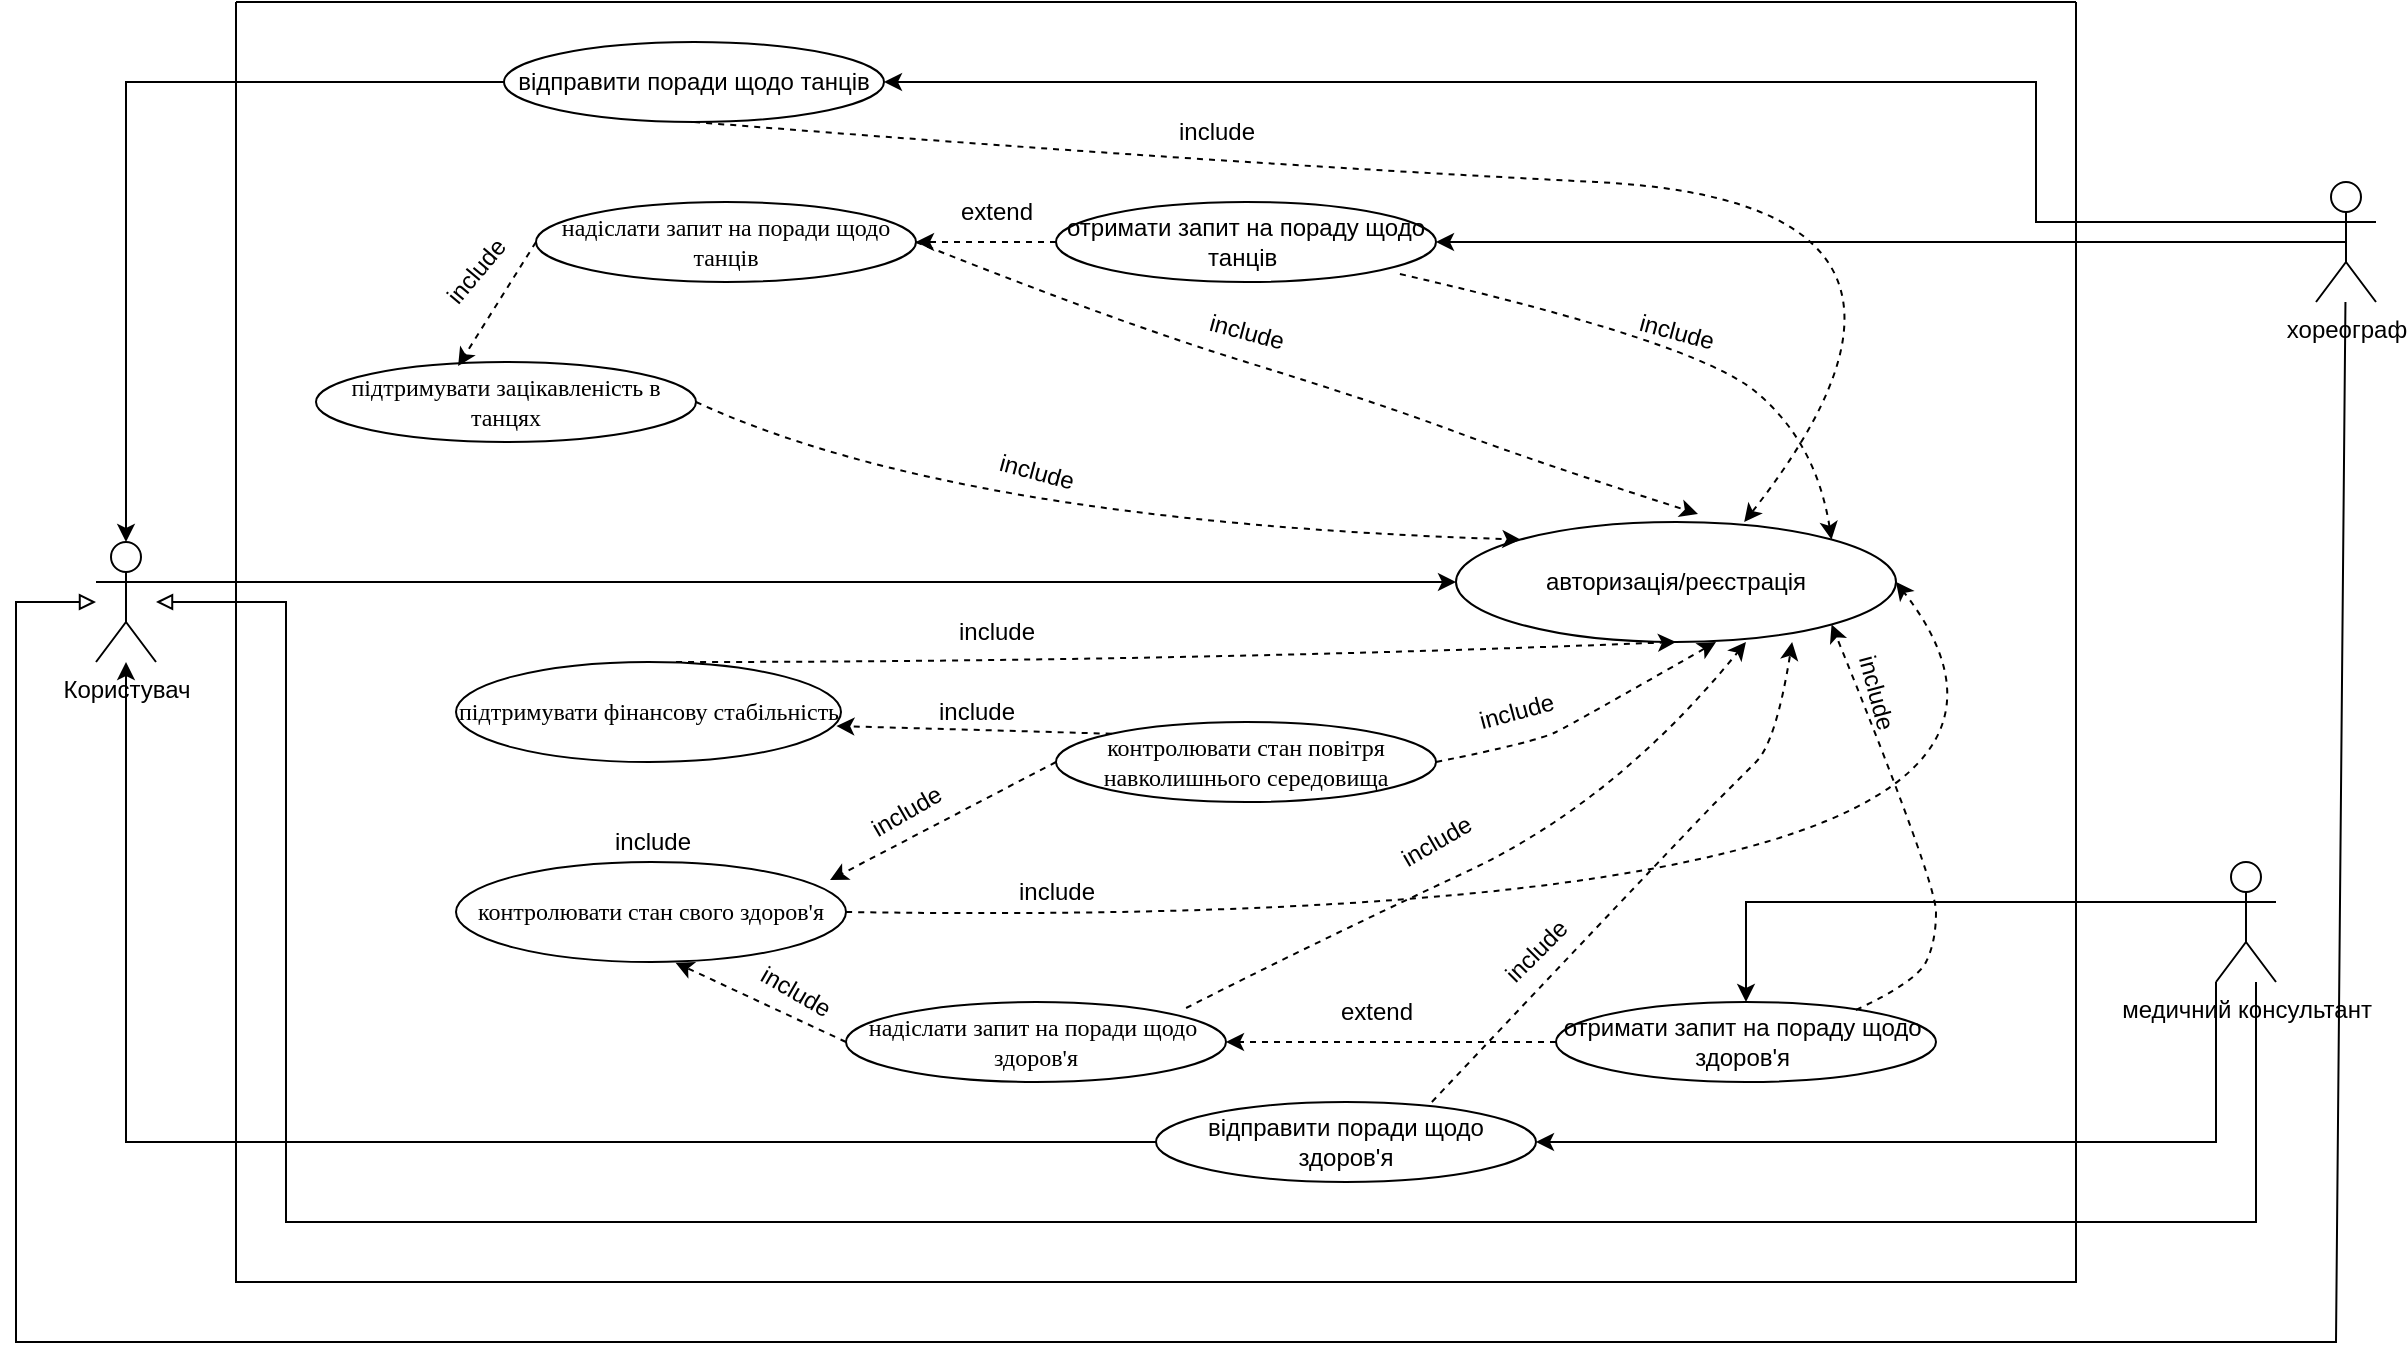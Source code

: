 <mxfile version="21.7.5" type="device">
  <diagram name="Страница — 1" id="wS0a-E_ivv_yOe_8BlFn">
    <mxGraphModel dx="1674" dy="844" grid="1" gridSize="10" guides="1" tooltips="1" connect="1" arrows="1" fold="1" page="1" pageScale="1" pageWidth="827" pageHeight="1169" math="0" shadow="0">
      <root>
        <mxCell id="0" />
        <mxCell id="1" parent="0" />
        <mxCell id="2eg3K3dL9aRTkdR5wC7p-9" style="edgeStyle=orthogonalEdgeStyle;rounded=0;orthogonalLoop=1;jettySize=auto;html=1;exitX=1;exitY=0.333;exitDx=0;exitDy=0;exitPerimeter=0;" edge="1" parent="1" source="iGe3nFgzR7R-XXRQcmDe-5" target="2eg3K3dL9aRTkdR5wC7p-2">
          <mxGeometry relative="1" as="geometry">
            <Array as="points">
              <mxPoint x="190" y="440" />
            </Array>
          </mxGeometry>
        </mxCell>
        <mxCell id="iGe3nFgzR7R-XXRQcmDe-5" value="Користувач" style="shape=umlActor;verticalLabelPosition=bottom;verticalAlign=top;html=1;outlineConnect=0;" parent="1" vertex="1">
          <mxGeometry x="80" y="420" width="30" height="60" as="geometry" />
        </mxCell>
        <mxCell id="iGe3nFgzR7R-XXRQcmDe-6" value="підтримувати зацікавленість в танцях" style="ellipse;whiteSpace=wrap;html=1;fontFamily=Times New Roman;" parent="1" vertex="1">
          <mxGeometry x="190" y="330" width="190" height="40" as="geometry" />
        </mxCell>
        <mxCell id="iGe3nFgzR7R-XXRQcmDe-7" value="підтримувати фінансову стабільність" style="ellipse;whiteSpace=wrap;html=1;fontFamily=Times New Roman;" parent="1" vertex="1">
          <mxGeometry x="260" y="480" width="192.5" height="50" as="geometry" />
        </mxCell>
        <mxCell id="iGe3nFgzR7R-XXRQcmDe-8" value="контролювати стан свого здоров&#39;я" style="ellipse;whiteSpace=wrap;html=1;fontFamily=Times New Roman;" parent="1" vertex="1">
          <mxGeometry x="260" y="580" width="195" height="50" as="geometry" />
        </mxCell>
        <mxCell id="iGe3nFgzR7R-XXRQcmDe-9" value="контролювати стан повітря навколишнього середовища" style="ellipse;whiteSpace=wrap;html=1;fontFamily=Times New Roman;" parent="1" vertex="1">
          <mxGeometry x="560" y="510" width="190" height="40" as="geometry" />
        </mxCell>
        <mxCell id="iGe3nFgzR7R-XXRQcmDe-11" value="" style="endArrow=classic;html=1;rounded=0;exitX=0;exitY=0.5;exitDx=0;exitDy=0;dashed=1;entryX=0.959;entryY=0.18;entryDx=0;entryDy=0;entryPerimeter=0;" parent="1" source="iGe3nFgzR7R-XXRQcmDe-9" target="iGe3nFgzR7R-XXRQcmDe-8" edge="1">
          <mxGeometry width="50" height="50" relative="1" as="geometry">
            <mxPoint x="370" y="520" as="sourcePoint" />
            <mxPoint x="480" y="540" as="targetPoint" />
          </mxGeometry>
        </mxCell>
        <mxCell id="iGe3nFgzR7R-XXRQcmDe-12" value="include" style="text;html=1;align=center;verticalAlign=middle;resizable=0;points=[];autosize=1;strokeColor=none;fillColor=none;rotation=-30;" parent="1" vertex="1">
          <mxGeometry x="455" y="540" width="60" height="30" as="geometry" />
        </mxCell>
        <mxCell id="iXEXV5dfRXbn2MsEbvl3-5" style="edgeStyle=orthogonalEdgeStyle;rounded=0;orthogonalLoop=1;jettySize=auto;html=1;exitX=0;exitY=0.333;exitDx=0;exitDy=0;exitPerimeter=0;entryX=1;entryY=0.5;entryDx=0;entryDy=0;" parent="1" source="iGe3nFgzR7R-XXRQcmDe-13" target="iXEXV5dfRXbn2MsEbvl3-4" edge="1">
          <mxGeometry relative="1" as="geometry">
            <Array as="points">
              <mxPoint x="1050" y="190" />
            </Array>
          </mxGeometry>
        </mxCell>
        <mxCell id="iXEXV5dfRXbn2MsEbvl3-7" style="edgeStyle=orthogonalEdgeStyle;rounded=0;orthogonalLoop=1;jettySize=auto;html=1;exitX=0.5;exitY=0.5;exitDx=0;exitDy=0;exitPerimeter=0;entryX=1;entryY=0.5;entryDx=0;entryDy=0;" parent="1" source="iGe3nFgzR7R-XXRQcmDe-13" target="M6Eo8TPsQsGoYirGPoDh-15" edge="1">
          <mxGeometry relative="1" as="geometry">
            <Array as="points">
              <mxPoint x="1065" y="270" />
            </Array>
          </mxGeometry>
        </mxCell>
        <mxCell id="iGe3nFgzR7R-XXRQcmDe-13" value="хореограф" style="shape=umlActor;verticalLabelPosition=bottom;verticalAlign=top;html=1;outlineConnect=0;" parent="1" vertex="1">
          <mxGeometry x="1190" y="240" width="30" height="60" as="geometry" />
        </mxCell>
        <mxCell id="iGe3nFgzR7R-XXRQcmDe-17" value="надіслати запит на поради щодо танців" style="ellipse;whiteSpace=wrap;html=1;fontFamily=Times New Roman;" parent="1" vertex="1">
          <mxGeometry x="300" y="250" width="190" height="40" as="geometry" />
        </mxCell>
        <mxCell id="iGe3nFgzR7R-XXRQcmDe-23" value="надіслати запит на поради щодо&amp;nbsp; здоров&#39;я" style="ellipse;whiteSpace=wrap;html=1;fontFamily=Times New Roman;" parent="1" vertex="1">
          <mxGeometry x="455" y="650" width="190" height="40" as="geometry" />
        </mxCell>
        <mxCell id="iGe3nFgzR7R-XXRQcmDe-24" value="include" style="text;html=1;align=center;verticalAlign=middle;resizable=0;points=[];autosize=1;strokeColor=none;fillColor=none;rotation=0;" parent="1" vertex="1">
          <mxGeometry x="490" y="490" width="60" height="30" as="geometry" />
        </mxCell>
        <mxCell id="iGe3nFgzR7R-XXRQcmDe-27" value="" style="endArrow=classic;html=1;rounded=0;exitX=0;exitY=0;exitDx=0;exitDy=0;entryX=0.988;entryY=0.64;entryDx=0;entryDy=0;entryPerimeter=0;dashed=1;" parent="1" source="iGe3nFgzR7R-XXRQcmDe-9" target="iGe3nFgzR7R-XXRQcmDe-7" edge="1">
          <mxGeometry width="50" height="50" relative="1" as="geometry">
            <mxPoint x="450" y="520" as="sourcePoint" />
            <mxPoint x="500" y="470" as="targetPoint" />
            <Array as="points" />
          </mxGeometry>
        </mxCell>
        <mxCell id="iGe3nFgzR7R-XXRQcmDe-28" value="include" style="text;html=1;align=center;verticalAlign=middle;resizable=0;points=[];autosize=1;strokeColor=none;fillColor=none;rotation=0;" parent="1" vertex="1">
          <mxGeometry x="327.5" y="555" width="60" height="30" as="geometry" />
        </mxCell>
        <mxCell id="iGe3nFgzR7R-XXRQcmDe-31" value="" style="endArrow=block;html=1;rounded=0;endFill=0;" parent="1" source="iGe3nFgzR7R-XXRQcmDe-13" target="iGe3nFgzR7R-XXRQcmDe-5" edge="1">
          <mxGeometry width="50" height="50" relative="1" as="geometry">
            <mxPoint x="450" y="500" as="sourcePoint" />
            <mxPoint x="30" y="420" as="targetPoint" />
            <Array as="points">
              <mxPoint x="1200" y="820" />
              <mxPoint x="1070" y="820" />
              <mxPoint x="810" y="820" />
              <mxPoint x="480" y="820" />
              <mxPoint x="310" y="820" />
              <mxPoint x="190" y="820" />
              <mxPoint x="40" y="820" />
              <mxPoint x="40" y="590" />
              <mxPoint x="40" y="450" />
            </Array>
          </mxGeometry>
        </mxCell>
        <mxCell id="M6Eo8TPsQsGoYirGPoDh-3" value="" style="endArrow=classic;html=1;rounded=0;exitX=0;exitY=0.5;exitDx=0;exitDy=0;entryX=0.374;entryY=0.05;entryDx=0;entryDy=0;dashed=1;entryPerimeter=0;" parent="1" source="iGe3nFgzR7R-XXRQcmDe-17" target="iGe3nFgzR7R-XXRQcmDe-6" edge="1">
          <mxGeometry width="50" height="50" relative="1" as="geometry">
            <mxPoint x="550" y="517" as="sourcePoint" />
            <mxPoint x="492" y="551" as="targetPoint" />
          </mxGeometry>
        </mxCell>
        <mxCell id="M6Eo8TPsQsGoYirGPoDh-4" value="include" style="text;html=1;align=center;verticalAlign=middle;resizable=0;points=[];autosize=1;strokeColor=none;fillColor=none;rotation=-50;" parent="1" vertex="1">
          <mxGeometry x="240" y="270" width="60" height="30" as="geometry" />
        </mxCell>
        <mxCell id="M6Eo8TPsQsGoYirGPoDh-12" style="edgeStyle=orthogonalEdgeStyle;rounded=0;orthogonalLoop=1;jettySize=auto;html=1;endArrow=block;endFill=0;" parent="1" source="M6Eo8TPsQsGoYirGPoDh-6" target="iGe3nFgzR7R-XXRQcmDe-5" edge="1">
          <mxGeometry relative="1" as="geometry">
            <Array as="points">
              <mxPoint x="1160" y="760" />
              <mxPoint x="175" y="760" />
            </Array>
          </mxGeometry>
        </mxCell>
        <mxCell id="iXEXV5dfRXbn2MsEbvl3-2" style="edgeStyle=orthogonalEdgeStyle;rounded=0;orthogonalLoop=1;jettySize=auto;html=1;exitX=0;exitY=1;exitDx=0;exitDy=0;exitPerimeter=0;entryX=1;entryY=0.5;entryDx=0;entryDy=0;" parent="1" source="M6Eo8TPsQsGoYirGPoDh-6" target="2eg3K3dL9aRTkdR5wC7p-1" edge="1">
          <mxGeometry relative="1" as="geometry">
            <Array as="points">
              <mxPoint x="1140" y="720" />
            </Array>
            <mxPoint x="450" y="690" as="targetPoint" />
          </mxGeometry>
        </mxCell>
        <mxCell id="2eg3K3dL9aRTkdR5wC7p-24" style="edgeStyle=orthogonalEdgeStyle;rounded=0;orthogonalLoop=1;jettySize=auto;html=1;exitX=0;exitY=0.333;exitDx=0;exitDy=0;exitPerimeter=0;entryX=0.5;entryY=0;entryDx=0;entryDy=0;" edge="1" parent="1" source="M6Eo8TPsQsGoYirGPoDh-6" target="M6Eo8TPsQsGoYirGPoDh-14">
          <mxGeometry relative="1" as="geometry" />
        </mxCell>
        <mxCell id="M6Eo8TPsQsGoYirGPoDh-6" value="медичний консультант" style="shape=umlActor;verticalLabelPosition=bottom;verticalAlign=top;html=1;outlineConnect=0;" parent="1" vertex="1">
          <mxGeometry x="1140" y="580" width="30" height="60" as="geometry" />
        </mxCell>
        <mxCell id="M6Eo8TPsQsGoYirGPoDh-7" value="" style="endArrow=classic;html=1;rounded=0;exitX=0;exitY=0.5;exitDx=0;exitDy=0;entryX=0.563;entryY=1.007;entryDx=0;entryDy=0;entryPerimeter=0;dashed=1;" parent="1" source="iGe3nFgzR7R-XXRQcmDe-23" target="iGe3nFgzR7R-XXRQcmDe-8" edge="1">
          <mxGeometry width="50" height="50" relative="1" as="geometry">
            <mxPoint x="582" y="479" as="sourcePoint" />
            <mxPoint x="489" y="492" as="targetPoint" />
            <Array as="points" />
          </mxGeometry>
        </mxCell>
        <mxCell id="M6Eo8TPsQsGoYirGPoDh-14" value="отримати запит на пораду щодо&amp;nbsp;&lt;br&gt;здоров&#39;я&amp;nbsp;" style="ellipse;whiteSpace=wrap;html=1;" parent="1" vertex="1">
          <mxGeometry x="810" y="650" width="190" height="40" as="geometry" />
        </mxCell>
        <mxCell id="M6Eo8TPsQsGoYirGPoDh-15" value="отримати запит на пораду щодо танців&amp;nbsp;" style="ellipse;whiteSpace=wrap;html=1;" parent="1" vertex="1">
          <mxGeometry x="560" y="250" width="190" height="40" as="geometry" />
        </mxCell>
        <mxCell id="M6Eo8TPsQsGoYirGPoDh-18" value="extend" style="text;html=1;align=center;verticalAlign=middle;resizable=0;points=[];autosize=1;strokeColor=none;fillColor=none;rotation=0;" parent="1" vertex="1">
          <mxGeometry x="500" y="240" width="60" height="30" as="geometry" />
        </mxCell>
        <mxCell id="M6Eo8TPsQsGoYirGPoDh-22" value="extend" style="text;html=1;align=center;verticalAlign=middle;resizable=0;points=[];autosize=1;strokeColor=none;fillColor=none;rotation=0;" parent="1" vertex="1">
          <mxGeometry x="690" y="640" width="60" height="30" as="geometry" />
        </mxCell>
        <mxCell id="M6Eo8TPsQsGoYirGPoDh-24" value="" style="endArrow=classic;html=1;rounded=0;exitX=0;exitY=0.5;exitDx=0;exitDy=0;entryX=1;entryY=0.5;entryDx=0;entryDy=0;dashed=1;" parent="1" source="M6Eo8TPsQsGoYirGPoDh-15" target="iGe3nFgzR7R-XXRQcmDe-17" edge="1">
          <mxGeometry width="50" height="50" relative="1" as="geometry">
            <mxPoint x="500" y="345" as="sourcePoint" />
            <mxPoint x="550" y="360" as="targetPoint" />
            <Array as="points" />
          </mxGeometry>
        </mxCell>
        <mxCell id="M6Eo8TPsQsGoYirGPoDh-25" value="" style="endArrow=classic;html=1;rounded=0;exitX=0;exitY=0.5;exitDx=0;exitDy=0;entryX=1;entryY=0.5;entryDx=0;entryDy=0;dashed=1;" parent="1" source="M6Eo8TPsQsGoYirGPoDh-14" target="iGe3nFgzR7R-XXRQcmDe-23" edge="1">
          <mxGeometry width="50" height="50" relative="1" as="geometry">
            <mxPoint x="510" y="355" as="sourcePoint" />
            <mxPoint x="560" y="370" as="targetPoint" />
            <Array as="points" />
          </mxGeometry>
        </mxCell>
        <mxCell id="iXEXV5dfRXbn2MsEbvl3-3" style="edgeStyle=orthogonalEdgeStyle;rounded=0;orthogonalLoop=1;jettySize=auto;html=1;exitX=0;exitY=0.5;exitDx=0;exitDy=0;" parent="1" source="2eg3K3dL9aRTkdR5wC7p-1" target="iGe3nFgzR7R-XXRQcmDe-5" edge="1">
          <mxGeometry relative="1" as="geometry">
            <mxPoint x="210" y="510" as="targetPoint" />
            <Array as="points">
              <mxPoint x="95" y="720" />
            </Array>
            <mxPoint x="260" y="690" as="sourcePoint" />
          </mxGeometry>
        </mxCell>
        <mxCell id="iXEXV5dfRXbn2MsEbvl3-6" style="edgeStyle=orthogonalEdgeStyle;rounded=0;orthogonalLoop=1;jettySize=auto;html=1;entryX=0.5;entryY=0;entryDx=0;entryDy=0;entryPerimeter=0;" parent="1" source="iXEXV5dfRXbn2MsEbvl3-4" target="iGe3nFgzR7R-XXRQcmDe-5" edge="1">
          <mxGeometry relative="1" as="geometry" />
        </mxCell>
        <mxCell id="iXEXV5dfRXbn2MsEbvl3-4" value="відправити поради щодо танців" style="ellipse;whiteSpace=wrap;html=1;" parent="1" vertex="1">
          <mxGeometry x="284" y="170" width="190" height="40" as="geometry" />
        </mxCell>
        <mxCell id="2eg3K3dL9aRTkdR5wC7p-1" value="відправити поради щодо здоров&#39;я" style="ellipse;whiteSpace=wrap;html=1;" vertex="1" parent="1">
          <mxGeometry x="610" y="700" width="190" height="40" as="geometry" />
        </mxCell>
        <mxCell id="2eg3K3dL9aRTkdR5wC7p-2" value="авторизація/реєстрація" style="ellipse;whiteSpace=wrap;html=1;" vertex="1" parent="1">
          <mxGeometry x="760" y="410" width="220" height="60" as="geometry" />
        </mxCell>
        <mxCell id="2eg3K3dL9aRTkdR5wC7p-7" value="" style="curved=1;endArrow=classic;html=1;rounded=0;exitX=1;exitY=0.5;exitDx=0;exitDy=0;entryX=0.55;entryY=-0.067;entryDx=0;entryDy=0;entryPerimeter=0;dashed=1;" edge="1" parent="1" source="iGe3nFgzR7R-XXRQcmDe-17" target="2eg3K3dL9aRTkdR5wC7p-2">
          <mxGeometry width="50" height="50" relative="1" as="geometry">
            <mxPoint x="540" y="450" as="sourcePoint" />
            <mxPoint x="590" y="400" as="targetPoint" />
            <Array as="points">
              <mxPoint x="590" y="310" />
              <mxPoint x="720" y="350" />
              <mxPoint x="800" y="380" />
            </Array>
          </mxGeometry>
        </mxCell>
        <mxCell id="2eg3K3dL9aRTkdR5wC7p-8" value="include" style="text;html=1;align=center;verticalAlign=middle;resizable=0;points=[];autosize=1;strokeColor=none;fillColor=none;rotation=15;" vertex="1" parent="1">
          <mxGeometry x="625" y="300" width="60" height="30" as="geometry" />
        </mxCell>
        <mxCell id="2eg3K3dL9aRTkdR5wC7p-10" value="" style="curved=1;endArrow=classic;html=1;rounded=0;exitX=1;exitY=0.5;exitDx=0;exitDy=0;entryX=0;entryY=0;entryDx=0;entryDy=0;dashed=1;" edge="1" parent="1" source="iGe3nFgzR7R-XXRQcmDe-6" target="2eg3K3dL9aRTkdR5wC7p-2">
          <mxGeometry width="50" height="50" relative="1" as="geometry">
            <mxPoint x="540" y="450" as="sourcePoint" />
            <mxPoint x="590" y="400" as="targetPoint" />
            <Array as="points">
              <mxPoint x="510" y="410" />
            </Array>
          </mxGeometry>
        </mxCell>
        <mxCell id="2eg3K3dL9aRTkdR5wC7p-11" value="include" style="text;html=1;align=center;verticalAlign=middle;resizable=0;points=[];autosize=1;strokeColor=none;fillColor=none;rotation=15;" vertex="1" parent="1">
          <mxGeometry x="520" y="370" width="60" height="30" as="geometry" />
        </mxCell>
        <mxCell id="2eg3K3dL9aRTkdR5wC7p-15" value="" style="curved=1;endArrow=classic;html=1;rounded=0;entryX=0.5;entryY=1;entryDx=0;entryDy=0;dashed=1;" edge="1" parent="1" target="2eg3K3dL9aRTkdR5wC7p-2">
          <mxGeometry width="50" height="50" relative="1" as="geometry">
            <mxPoint x="370" y="480" as="sourcePoint" />
            <mxPoint x="620" y="490" as="targetPoint" />
            <Array as="points">
              <mxPoint x="620" y="480" />
            </Array>
          </mxGeometry>
        </mxCell>
        <mxCell id="2eg3K3dL9aRTkdR5wC7p-16" value="include" style="text;html=1;align=center;verticalAlign=middle;resizable=0;points=[];autosize=1;strokeColor=none;fillColor=none;rotation=0;" vertex="1" parent="1">
          <mxGeometry x="500" y="450" width="60" height="30" as="geometry" />
        </mxCell>
        <mxCell id="2eg3K3dL9aRTkdR5wC7p-18" value="" style="curved=1;endArrow=classic;html=1;rounded=0;exitX=0.895;exitY=0.075;exitDx=0;exitDy=0;exitPerimeter=0;entryX=0.659;entryY=1;entryDx=0;entryDy=0;entryPerimeter=0;dashed=1;" edge="1" parent="1" source="iGe3nFgzR7R-XXRQcmDe-23" target="2eg3K3dL9aRTkdR5wC7p-2">
          <mxGeometry width="50" height="50" relative="1" as="geometry">
            <mxPoint x="478.745" y="559" as="sourcePoint" />
            <mxPoint x="755.77" y="472.5" as="targetPoint" />
            <Array as="points">
              <mxPoint x="690" y="620" />
              <mxPoint x="840" y="550" />
            </Array>
          </mxGeometry>
        </mxCell>
        <mxCell id="2eg3K3dL9aRTkdR5wC7p-19" value="include" style="text;html=1;align=center;verticalAlign=middle;resizable=0;points=[];autosize=1;strokeColor=none;fillColor=none;rotation=0;" vertex="1" parent="1">
          <mxGeometry x="530" y="580" width="60" height="30" as="geometry" />
        </mxCell>
        <mxCell id="2eg3K3dL9aRTkdR5wC7p-20" value="" style="curved=1;endArrow=classic;html=1;rounded=0;entryX=1;entryY=0.5;entryDx=0;entryDy=0;dashed=1;exitX=1;exitY=0.5;exitDx=0;exitDy=0;" edge="1" parent="1" source="iGe3nFgzR7R-XXRQcmDe-8" target="2eg3K3dL9aRTkdR5wC7p-2">
          <mxGeometry width="50" height="50" relative="1" as="geometry">
            <mxPoint x="940" y="510" as="sourcePoint" />
            <mxPoint x="990" y="460" as="targetPoint" />
            <Array as="points">
              <mxPoint x="780" y="610" />
              <mxPoint x="1050" y="530" />
            </Array>
          </mxGeometry>
        </mxCell>
        <mxCell id="2eg3K3dL9aRTkdR5wC7p-21" value="include" style="text;html=1;strokeColor=none;fillColor=none;align=center;verticalAlign=middle;whiteSpace=wrap;rounded=0;rotation=30;" vertex="1" parent="1">
          <mxGeometry x="400" y="630" width="60" height="30" as="geometry" />
        </mxCell>
        <mxCell id="2eg3K3dL9aRTkdR5wC7p-26" value="" style="curved=1;endArrow=classic;html=1;rounded=0;dashed=1;" edge="1" parent="1">
          <mxGeometry width="50" height="50" relative="1" as="geometry">
            <mxPoint x="750" y="530" as="sourcePoint" />
            <mxPoint x="890" y="470" as="targetPoint" />
            <Array as="points">
              <mxPoint x="800" y="520" />
              <mxPoint x="820" y="510" />
            </Array>
          </mxGeometry>
        </mxCell>
        <mxCell id="2eg3K3dL9aRTkdR5wC7p-28" value="include" style="text;html=1;align=center;verticalAlign=middle;resizable=0;points=[];autosize=1;strokeColor=none;fillColor=none;rotation=-15;" vertex="1" parent="1">
          <mxGeometry x="760" y="490" width="60" height="30" as="geometry" />
        </mxCell>
        <mxCell id="2eg3K3dL9aRTkdR5wC7p-29" value="" style="curved=1;endArrow=classic;html=1;rounded=0;exitX=0.789;exitY=0.1;exitDx=0;exitDy=0;exitPerimeter=0;entryX=1;entryY=1;entryDx=0;entryDy=0;dashed=1;" edge="1" parent="1" source="M6Eo8TPsQsGoYirGPoDh-14" target="2eg3K3dL9aRTkdR5wC7p-2">
          <mxGeometry width="50" height="50" relative="1" as="geometry">
            <mxPoint x="880" y="650" as="sourcePoint" />
            <mxPoint x="960" y="480" as="targetPoint" />
            <Array as="points">
              <mxPoint x="990" y="640" />
              <mxPoint x="1000" y="620" />
              <mxPoint x="1000" y="590" />
            </Array>
          </mxGeometry>
        </mxCell>
        <mxCell id="2eg3K3dL9aRTkdR5wC7p-30" value="include" style="text;html=1;align=center;verticalAlign=middle;resizable=0;points=[];autosize=1;strokeColor=none;fillColor=none;rotation=75;" vertex="1" parent="1">
          <mxGeometry x="940" y="480" width="60" height="30" as="geometry" />
        </mxCell>
        <mxCell id="2eg3K3dL9aRTkdR5wC7p-31" value="" style="curved=1;endArrow=classic;html=1;rounded=0;exitX=0.726;exitY=0;exitDx=0;exitDy=0;exitPerimeter=0;entryX=0.764;entryY=1;entryDx=0;entryDy=0;entryPerimeter=0;dashed=1;" edge="1" parent="1" source="2eg3K3dL9aRTkdR5wC7p-1" target="2eg3K3dL9aRTkdR5wC7p-2">
          <mxGeometry width="50" height="50" relative="1" as="geometry">
            <mxPoint x="740" y="500" as="sourcePoint" />
            <mxPoint x="790" y="450" as="targetPoint" />
            <Array as="points">
              <mxPoint x="880" y="560" />
              <mxPoint x="900" y="540" />
              <mxPoint x="920" y="520" />
            </Array>
          </mxGeometry>
        </mxCell>
        <mxCell id="2eg3K3dL9aRTkdR5wC7p-32" value="include" style="text;html=1;align=center;verticalAlign=middle;resizable=0;points=[];autosize=1;strokeColor=none;fillColor=none;rotation=-30;" vertex="1" parent="1">
          <mxGeometry x="720" y="555" width="60" height="30" as="geometry" />
        </mxCell>
        <mxCell id="2eg3K3dL9aRTkdR5wC7p-34" value="include" style="text;html=1;align=center;verticalAlign=middle;resizable=0;points=[];autosize=1;strokeColor=none;fillColor=none;rotation=-45;" vertex="1" parent="1">
          <mxGeometry x="770" y="610" width="60" height="30" as="geometry" />
        </mxCell>
        <mxCell id="2eg3K3dL9aRTkdR5wC7p-35" value="" style="curved=1;endArrow=classic;html=1;rounded=0;exitX=0.905;exitY=0.9;exitDx=0;exitDy=0;entryX=1;entryY=0;entryDx=0;entryDy=0;dashed=1;exitPerimeter=0;" edge="1" parent="1" source="M6Eo8TPsQsGoYirGPoDh-15" target="2eg3K3dL9aRTkdR5wC7p-2">
          <mxGeometry width="50" height="50" relative="1" as="geometry">
            <mxPoint x="500" y="280" as="sourcePoint" />
            <mxPoint x="891" y="416" as="targetPoint" />
            <Array as="points">
              <mxPoint x="880" y="320" />
              <mxPoint x="940" y="370" />
            </Array>
          </mxGeometry>
        </mxCell>
        <mxCell id="2eg3K3dL9aRTkdR5wC7p-36" value="include" style="text;html=1;align=center;verticalAlign=middle;resizable=0;points=[];autosize=1;strokeColor=none;fillColor=none;rotation=15;" vertex="1" parent="1">
          <mxGeometry x="840" y="300" width="60" height="30" as="geometry" />
        </mxCell>
        <mxCell id="2eg3K3dL9aRTkdR5wC7p-38" value="" style="curved=1;endArrow=classic;html=1;rounded=0;exitX=0.5;exitY=1;exitDx=0;exitDy=0;entryX=0.655;entryY=0;entryDx=0;entryDy=0;entryPerimeter=0;dashed=1;" edge="1" parent="1" source="iXEXV5dfRXbn2MsEbvl3-4" target="2eg3K3dL9aRTkdR5wC7p-2">
          <mxGeometry width="50" height="50" relative="1" as="geometry">
            <mxPoint x="590" y="160" as="sourcePoint" />
            <mxPoint x="990" y="390" as="targetPoint" />
            <Array as="points">
              <mxPoint x="630" y="230" />
              <mxPoint x="1030" y="250" />
            </Array>
          </mxGeometry>
        </mxCell>
        <mxCell id="2eg3K3dL9aRTkdR5wC7p-39" value="include" style="text;html=1;align=center;verticalAlign=middle;resizable=0;points=[];autosize=1;strokeColor=none;fillColor=none;rotation=0;" vertex="1" parent="1">
          <mxGeometry x="610" y="200" width="60" height="30" as="geometry" />
        </mxCell>
        <mxCell id="2eg3K3dL9aRTkdR5wC7p-40" value="" style="swimlane;startSize=0;" vertex="1" parent="1">
          <mxGeometry x="150" y="150" width="920" height="640" as="geometry" />
        </mxCell>
      </root>
    </mxGraphModel>
  </diagram>
</mxfile>
